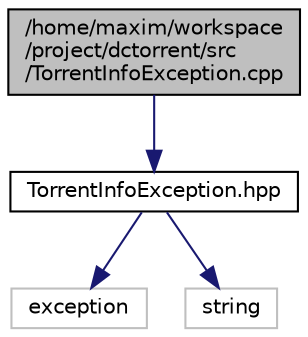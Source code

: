 digraph "/home/maxim/workspace/project/dctorrent/src/TorrentInfoException.cpp"
{
  edge [fontname="Helvetica",fontsize="10",labelfontname="Helvetica",labelfontsize="10"];
  node [fontname="Helvetica",fontsize="10",shape=record];
  Node448 [label="/home/maxim/workspace\l/project/dctorrent/src\l/TorrentInfoException.cpp",height=0.2,width=0.4,color="black", fillcolor="grey75", style="filled", fontcolor="black"];
  Node448 -> Node449 [color="midnightblue",fontsize="10",style="solid",fontname="Helvetica"];
  Node449 [label="TorrentInfoException.hpp",height=0.2,width=0.4,color="black", fillcolor="white", style="filled",URL="$_torrent_info_exception_8hpp_source.html"];
  Node449 -> Node450 [color="midnightblue",fontsize="10",style="solid",fontname="Helvetica"];
  Node450 [label="exception",height=0.2,width=0.4,color="grey75", fillcolor="white", style="filled"];
  Node449 -> Node451 [color="midnightblue",fontsize="10",style="solid",fontname="Helvetica"];
  Node451 [label="string",height=0.2,width=0.4,color="grey75", fillcolor="white", style="filled"];
}
